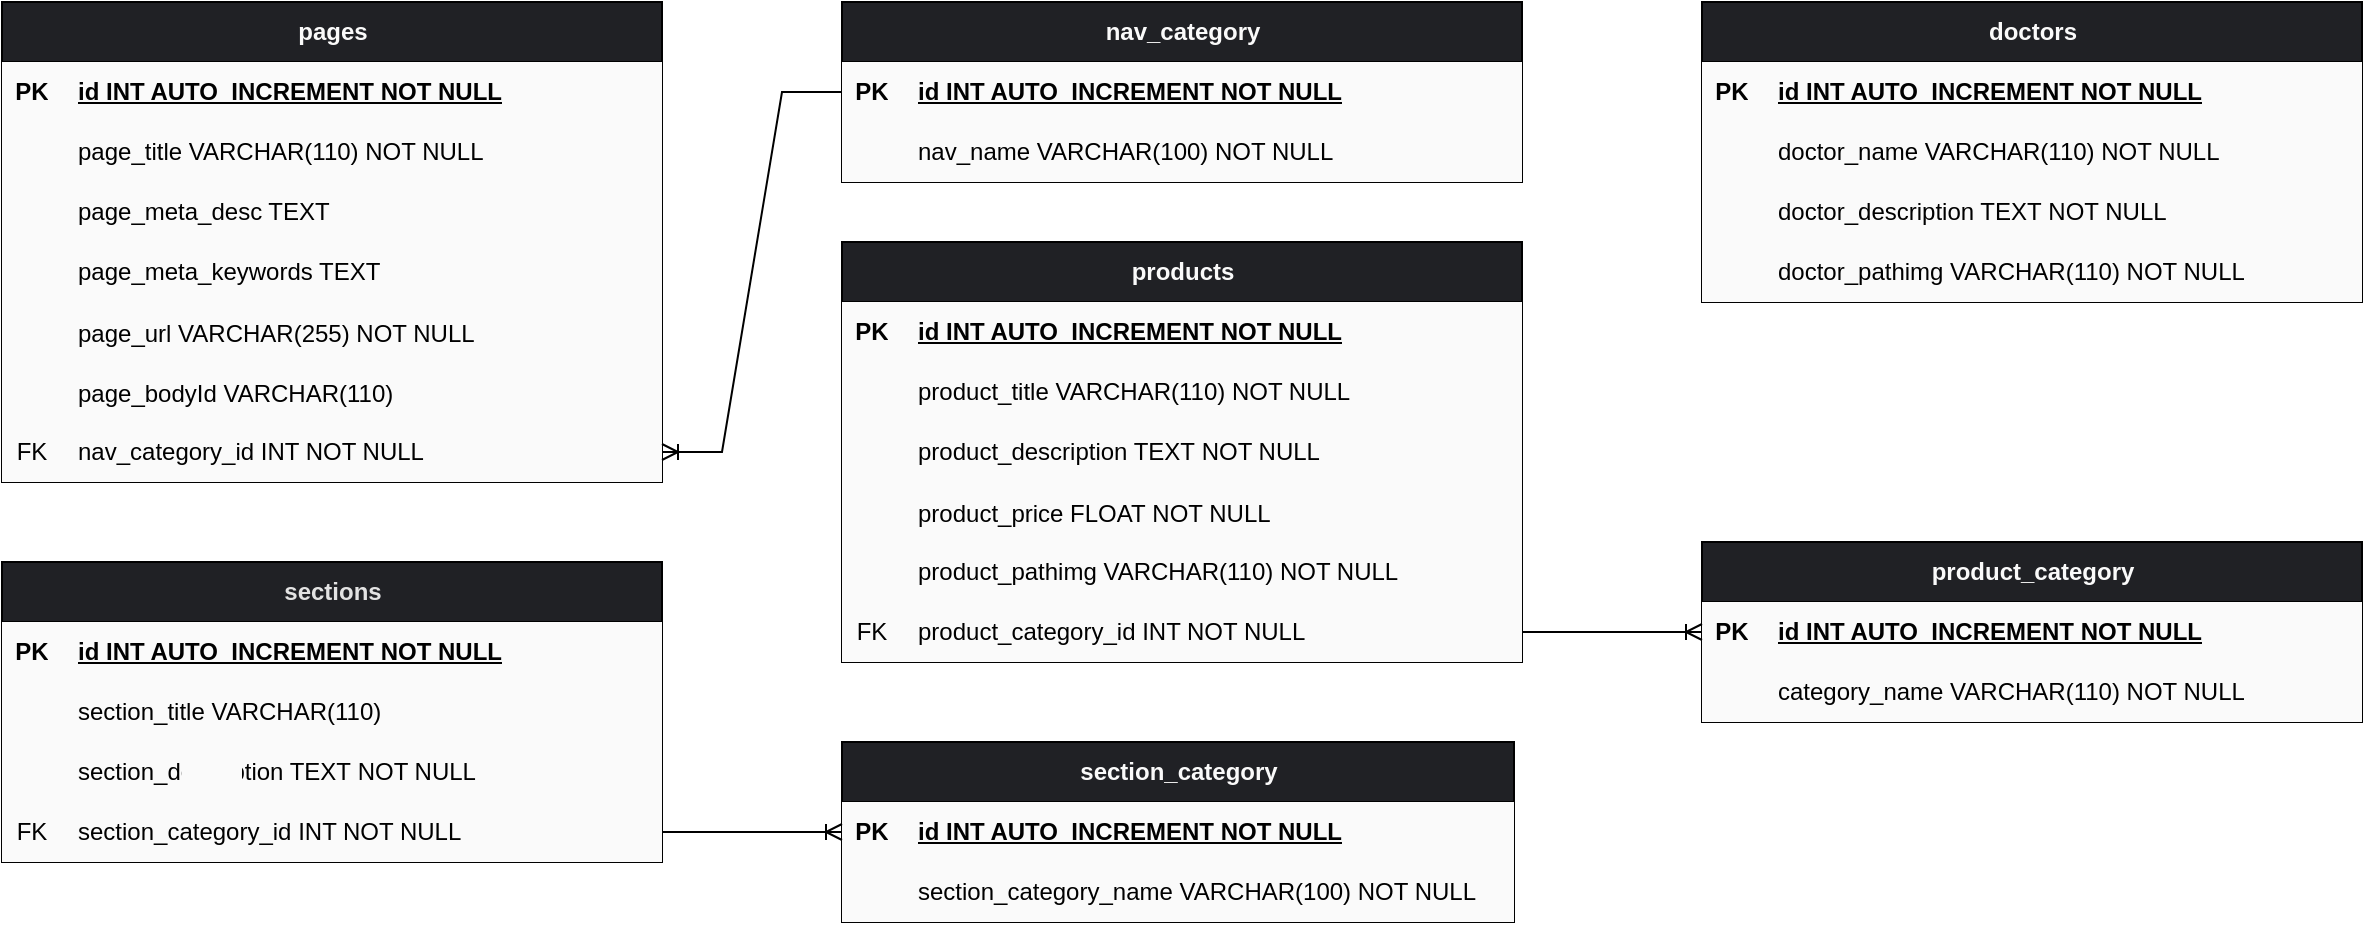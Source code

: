 <mxfile version="23.1.1" type="device">
  <diagram name="Page-1" id="jvLMgW2qh89p9YElOxy1">
    <mxGraphModel dx="1805" dy="829" grid="1" gridSize="10" guides="1" tooltips="1" connect="1" arrows="1" fold="1" page="1" pageScale="1" pageWidth="827" pageHeight="1169" math="0" shadow="0">
      <root>
        <mxCell id="0" />
        <mxCell id="1" parent="0" />
        <mxCell id="wWix9RE-jAxu2qYLu9UM-1" value="&lt;font color=&quot;#fafafa&quot;&gt;doctors&lt;/font&gt;" style="shape=table;startSize=30;container=1;collapsible=1;childLayout=tableLayout;fixedRows=1;rowLines=0;fontStyle=1;align=center;resizeLast=1;html=1;fillColor=#202125;" parent="1" vertex="1">
          <mxGeometry x="870" y="40" width="330" height="150" as="geometry" />
        </mxCell>
        <mxCell id="wWix9RE-jAxu2qYLu9UM-2" value="" style="shape=tableRow;horizontal=0;startSize=0;swimlaneHead=0;swimlaneBody=0;fillColor=none;collapsible=0;dropTarget=0;points=[[0,0.5],[1,0.5]];portConstraint=eastwest;top=0;left=0;right=0;bottom=1;" parent="wWix9RE-jAxu2qYLu9UM-1" vertex="1">
          <mxGeometry y="30" width="330" height="30" as="geometry" />
        </mxCell>
        <mxCell id="wWix9RE-jAxu2qYLu9UM-3" value="PK" style="shape=partialRectangle;connectable=0;fillColor=#FAFAFA;top=0;left=0;bottom=0;right=0;fontStyle=1;overflow=hidden;whiteSpace=wrap;html=1;" parent="wWix9RE-jAxu2qYLu9UM-2" vertex="1">
          <mxGeometry width="30" height="30" as="geometry">
            <mxRectangle width="30" height="30" as="alternateBounds" />
          </mxGeometry>
        </mxCell>
        <mxCell id="wWix9RE-jAxu2qYLu9UM-4" value="id INT AUTO_INCREMENT NOT NULL" style="shape=partialRectangle;connectable=0;fillColor=#FAFAFA;top=0;left=0;bottom=0;right=0;align=left;spacingLeft=6;fontStyle=5;overflow=hidden;whiteSpace=wrap;html=1;" parent="wWix9RE-jAxu2qYLu9UM-2" vertex="1">
          <mxGeometry x="30" width="300" height="30" as="geometry">
            <mxRectangle width="300" height="30" as="alternateBounds" />
          </mxGeometry>
        </mxCell>
        <mxCell id="wWix9RE-jAxu2qYLu9UM-5" value="" style="shape=tableRow;horizontal=0;startSize=0;swimlaneHead=0;swimlaneBody=0;fillColor=none;collapsible=0;dropTarget=0;points=[[0,0.5],[1,0.5]];portConstraint=eastwest;top=0;left=0;right=0;bottom=0;" parent="wWix9RE-jAxu2qYLu9UM-1" vertex="1">
          <mxGeometry y="60" width="330" height="30" as="geometry" />
        </mxCell>
        <mxCell id="wWix9RE-jAxu2qYLu9UM-6" value="" style="shape=partialRectangle;connectable=0;fillColor=#FAFAFA;top=0;left=0;bottom=0;right=0;editable=1;overflow=hidden;whiteSpace=wrap;html=1;" parent="wWix9RE-jAxu2qYLu9UM-5" vertex="1">
          <mxGeometry width="30" height="30" as="geometry">
            <mxRectangle width="30" height="30" as="alternateBounds" />
          </mxGeometry>
        </mxCell>
        <mxCell id="wWix9RE-jAxu2qYLu9UM-7" value="doctor_name VARCHAR(110)&amp;nbsp;NOT NULL" style="shape=partialRectangle;connectable=0;fillColor=#FAFAFA;top=0;left=0;bottom=0;right=0;align=left;spacingLeft=6;overflow=hidden;whiteSpace=wrap;html=1;" parent="wWix9RE-jAxu2qYLu9UM-5" vertex="1">
          <mxGeometry x="30" width="300" height="30" as="geometry">
            <mxRectangle width="300" height="30" as="alternateBounds" />
          </mxGeometry>
        </mxCell>
        <mxCell id="wWix9RE-jAxu2qYLu9UM-8" value="" style="shape=tableRow;horizontal=0;startSize=0;swimlaneHead=0;swimlaneBody=0;fillColor=none;collapsible=0;dropTarget=0;points=[[0,0.5],[1,0.5]];portConstraint=eastwest;top=0;left=0;right=0;bottom=0;" parent="wWix9RE-jAxu2qYLu9UM-1" vertex="1">
          <mxGeometry y="90" width="330" height="30" as="geometry" />
        </mxCell>
        <mxCell id="wWix9RE-jAxu2qYLu9UM-9" value="" style="shape=partialRectangle;connectable=0;fillColor=#FAFAFA;top=0;left=0;bottom=0;right=0;editable=1;overflow=hidden;whiteSpace=wrap;html=1;" parent="wWix9RE-jAxu2qYLu9UM-8" vertex="1">
          <mxGeometry width="30" height="30" as="geometry">
            <mxRectangle width="30" height="30" as="alternateBounds" />
          </mxGeometry>
        </mxCell>
        <mxCell id="wWix9RE-jAxu2qYLu9UM-10" value="doctor_description TEXT&amp;nbsp;NOT NULL" style="shape=partialRectangle;connectable=0;fillColor=#FAFAFA;top=0;left=0;bottom=0;right=0;align=left;spacingLeft=6;overflow=hidden;whiteSpace=wrap;html=1;" parent="wWix9RE-jAxu2qYLu9UM-8" vertex="1">
          <mxGeometry x="30" width="300" height="30" as="geometry">
            <mxRectangle width="300" height="30" as="alternateBounds" />
          </mxGeometry>
        </mxCell>
        <mxCell id="wWix9RE-jAxu2qYLu9UM-11" value="" style="shape=tableRow;horizontal=0;startSize=0;swimlaneHead=0;swimlaneBody=0;fillColor=none;collapsible=0;dropTarget=0;points=[[0,0.5],[1,0.5]];portConstraint=eastwest;top=0;left=0;right=0;bottom=0;" parent="wWix9RE-jAxu2qYLu9UM-1" vertex="1">
          <mxGeometry y="120" width="330" height="30" as="geometry" />
        </mxCell>
        <mxCell id="wWix9RE-jAxu2qYLu9UM-12" value="" style="shape=partialRectangle;connectable=0;fillColor=#FAFAFA;top=0;left=0;bottom=0;right=0;editable=1;overflow=hidden;whiteSpace=wrap;html=1;" parent="wWix9RE-jAxu2qYLu9UM-11" vertex="1">
          <mxGeometry width="30" height="30" as="geometry">
            <mxRectangle width="30" height="30" as="alternateBounds" />
          </mxGeometry>
        </mxCell>
        <mxCell id="wWix9RE-jAxu2qYLu9UM-13" value="doctor_pathimg VARCHAR(110)&amp;nbsp;NOT NULL" style="shape=partialRectangle;connectable=0;fillColor=#FAFAFA;top=0;left=0;bottom=0;right=0;align=left;spacingLeft=6;overflow=hidden;whiteSpace=wrap;html=1;" parent="wWix9RE-jAxu2qYLu9UM-11" vertex="1">
          <mxGeometry x="30" width="300" height="30" as="geometry">
            <mxRectangle width="300" height="30" as="alternateBounds" />
          </mxGeometry>
        </mxCell>
        <mxCell id="wWix9RE-jAxu2qYLu9UM-14" value="&lt;font color=&quot;#fafafa&quot;&gt;pages&lt;/font&gt;" style="shape=table;startSize=30;container=1;collapsible=1;childLayout=tableLayout;fixedRows=1;rowLines=0;fontStyle=1;align=center;resizeLast=1;html=1;fillColor=#202125;" parent="1" vertex="1">
          <mxGeometry x="20" y="40" width="330" height="240" as="geometry" />
        </mxCell>
        <mxCell id="wWix9RE-jAxu2qYLu9UM-15" value="" style="shape=tableRow;horizontal=0;startSize=0;swimlaneHead=0;swimlaneBody=0;fillColor=none;collapsible=0;dropTarget=0;points=[[0,0.5],[1,0.5]];portConstraint=eastwest;top=0;left=0;right=0;bottom=1;" parent="wWix9RE-jAxu2qYLu9UM-14" vertex="1">
          <mxGeometry y="30" width="330" height="30" as="geometry" />
        </mxCell>
        <mxCell id="wWix9RE-jAxu2qYLu9UM-16" value="PK" style="shape=partialRectangle;connectable=0;fillColor=#FAFAFA;top=0;left=0;bottom=0;right=0;fontStyle=1;overflow=hidden;whiteSpace=wrap;html=1;strokeColor=#121212;" parent="wWix9RE-jAxu2qYLu9UM-15" vertex="1">
          <mxGeometry width="30" height="30" as="geometry">
            <mxRectangle width="30" height="30" as="alternateBounds" />
          </mxGeometry>
        </mxCell>
        <mxCell id="wWix9RE-jAxu2qYLu9UM-17" value="id INT AUTO_INCREMENT NOT NULL" style="shape=partialRectangle;connectable=0;fillColor=#FAFAFA;top=0;left=0;bottom=0;right=0;align=left;spacingLeft=6;fontStyle=5;overflow=hidden;whiteSpace=wrap;html=1;strokeColor=#121212;" parent="wWix9RE-jAxu2qYLu9UM-15" vertex="1">
          <mxGeometry x="30" width="300" height="30" as="geometry">
            <mxRectangle width="300" height="30" as="alternateBounds" />
          </mxGeometry>
        </mxCell>
        <mxCell id="wWix9RE-jAxu2qYLu9UM-18" value="" style="shape=tableRow;horizontal=0;startSize=0;swimlaneHead=0;swimlaneBody=0;fillColor=none;collapsible=0;dropTarget=0;points=[[0,0.5],[1,0.5]];portConstraint=eastwest;top=0;left=0;right=0;bottom=0;" parent="wWix9RE-jAxu2qYLu9UM-14" vertex="1">
          <mxGeometry y="60" width="330" height="30" as="geometry" />
        </mxCell>
        <mxCell id="wWix9RE-jAxu2qYLu9UM-19" value="" style="shape=partialRectangle;connectable=0;fillColor=#FAFAFA;top=0;left=0;bottom=0;right=0;editable=1;overflow=hidden;whiteSpace=wrap;html=1;strokeColor=#121212;" parent="wWix9RE-jAxu2qYLu9UM-18" vertex="1">
          <mxGeometry width="30" height="30" as="geometry">
            <mxRectangle width="30" height="30" as="alternateBounds" />
          </mxGeometry>
        </mxCell>
        <mxCell id="wWix9RE-jAxu2qYLu9UM-20" value="page_title VARCHAR(110)&amp;nbsp;NOT NULL" style="shape=partialRectangle;connectable=0;fillColor=#FAFAFA;top=0;left=0;bottom=0;right=0;align=left;spacingLeft=6;overflow=hidden;whiteSpace=wrap;html=1;strokeColor=#121212;" parent="wWix9RE-jAxu2qYLu9UM-18" vertex="1">
          <mxGeometry x="30" width="300" height="30" as="geometry">
            <mxRectangle width="300" height="30" as="alternateBounds" />
          </mxGeometry>
        </mxCell>
        <mxCell id="wWix9RE-jAxu2qYLu9UM-21" value="" style="shape=tableRow;horizontal=0;startSize=0;swimlaneHead=0;swimlaneBody=0;fillColor=none;collapsible=0;dropTarget=0;points=[[0,0.5],[1,0.5]];portConstraint=eastwest;top=0;left=0;right=0;bottom=0;" parent="wWix9RE-jAxu2qYLu9UM-14" vertex="1">
          <mxGeometry y="90" width="330" height="30" as="geometry" />
        </mxCell>
        <mxCell id="wWix9RE-jAxu2qYLu9UM-22" value="" style="shape=partialRectangle;connectable=0;fillColor=#FAFAFA;top=0;left=0;bottom=0;right=0;editable=1;overflow=hidden;whiteSpace=wrap;html=1;strokeColor=#121212;" parent="wWix9RE-jAxu2qYLu9UM-21" vertex="1">
          <mxGeometry width="30" height="30" as="geometry">
            <mxRectangle width="30" height="30" as="alternateBounds" />
          </mxGeometry>
        </mxCell>
        <mxCell id="wWix9RE-jAxu2qYLu9UM-23" value="page_meta_desc TEXT" style="shape=partialRectangle;connectable=0;fillColor=#FAFAFA;top=0;left=0;bottom=0;right=0;align=left;spacingLeft=6;overflow=hidden;whiteSpace=wrap;html=1;strokeColor=#121212;" parent="wWix9RE-jAxu2qYLu9UM-21" vertex="1">
          <mxGeometry x="30" width="300" height="30" as="geometry">
            <mxRectangle width="300" height="30" as="alternateBounds" />
          </mxGeometry>
        </mxCell>
        <mxCell id="wWix9RE-jAxu2qYLu9UM-24" value="" style="shape=tableRow;horizontal=0;startSize=0;swimlaneHead=0;swimlaneBody=0;fillColor=none;collapsible=0;dropTarget=0;points=[[0,0.5],[1,0.5]];portConstraint=eastwest;top=0;left=0;right=0;bottom=0;" parent="wWix9RE-jAxu2qYLu9UM-14" vertex="1">
          <mxGeometry y="120" width="330" height="30" as="geometry" />
        </mxCell>
        <mxCell id="wWix9RE-jAxu2qYLu9UM-25" value="" style="shape=partialRectangle;connectable=0;fillColor=#FAFAFA;top=0;left=0;bottom=0;right=0;editable=1;overflow=hidden;whiteSpace=wrap;html=1;strokeColor=#121212;" parent="wWix9RE-jAxu2qYLu9UM-24" vertex="1">
          <mxGeometry width="30" height="30" as="geometry">
            <mxRectangle width="30" height="30" as="alternateBounds" />
          </mxGeometry>
        </mxCell>
        <mxCell id="wWix9RE-jAxu2qYLu9UM-26" value="page_meta_keywords TEXT" style="shape=partialRectangle;connectable=0;fillColor=#FAFAFA;top=0;left=0;bottom=0;right=0;align=left;spacingLeft=6;overflow=hidden;whiteSpace=wrap;html=1;strokeColor=#121212;" parent="wWix9RE-jAxu2qYLu9UM-24" vertex="1">
          <mxGeometry x="30" width="300" height="30" as="geometry">
            <mxRectangle width="300" height="30" as="alternateBounds" />
          </mxGeometry>
        </mxCell>
        <mxCell id="wWix9RE-jAxu2qYLu9UM-27" value="" style="shape=tableRow;horizontal=0;startSize=0;swimlaneHead=0;swimlaneBody=0;fillColor=none;collapsible=0;dropTarget=0;points=[[0,0.5],[1,0.5]];portConstraint=eastwest;top=0;left=0;right=0;bottom=0;" parent="wWix9RE-jAxu2qYLu9UM-14" vertex="1">
          <mxGeometry y="150" width="330" height="30" as="geometry" />
        </mxCell>
        <mxCell id="wWix9RE-jAxu2qYLu9UM-28" value="" style="shape=partialRectangle;connectable=0;fillColor=#FAFAFA;top=0;left=0;bottom=0;right=0;editable=1;overflow=hidden;strokeColor=#121212;" parent="wWix9RE-jAxu2qYLu9UM-27" vertex="1">
          <mxGeometry width="30" height="30" as="geometry">
            <mxRectangle width="30" height="30" as="alternateBounds" />
          </mxGeometry>
        </mxCell>
        <mxCell id="wWix9RE-jAxu2qYLu9UM-29" value="page_url VARCHAR(255) NOT NULL" style="shape=partialRectangle;connectable=0;fillColor=#FAFAFA;top=0;left=0;bottom=0;right=0;align=left;spacingLeft=6;overflow=hidden;strokeColor=#121212;" parent="wWix9RE-jAxu2qYLu9UM-27" vertex="1">
          <mxGeometry x="30" width="300" height="30" as="geometry">
            <mxRectangle width="300" height="30" as="alternateBounds" />
          </mxGeometry>
        </mxCell>
        <mxCell id="wWix9RE-jAxu2qYLu9UM-30" value="" style="shape=tableRow;horizontal=0;startSize=0;swimlaneHead=0;swimlaneBody=0;fillColor=none;collapsible=0;dropTarget=0;points=[[0,0.5],[1,0.5]];portConstraint=eastwest;top=0;left=0;right=0;bottom=0;" parent="wWix9RE-jAxu2qYLu9UM-14" vertex="1">
          <mxGeometry y="180" width="330" height="30" as="geometry" />
        </mxCell>
        <mxCell id="wWix9RE-jAxu2qYLu9UM-31" value="" style="shape=partialRectangle;connectable=0;fillColor=#FAFAFA;top=0;left=0;bottom=0;right=0;editable=1;overflow=hidden;strokeColor=#121212;" parent="wWix9RE-jAxu2qYLu9UM-30" vertex="1">
          <mxGeometry width="30" height="30" as="geometry">
            <mxRectangle width="30" height="30" as="alternateBounds" />
          </mxGeometry>
        </mxCell>
        <mxCell id="wWix9RE-jAxu2qYLu9UM-32" value="page_bodyId VARCHAR(110)" style="shape=partialRectangle;connectable=0;fillColor=#FAFAFA;top=0;left=0;bottom=0;right=0;align=left;spacingLeft=6;overflow=hidden;strokeColor=#121212;" parent="wWix9RE-jAxu2qYLu9UM-30" vertex="1">
          <mxGeometry x="30" width="300" height="30" as="geometry">
            <mxRectangle width="300" height="30" as="alternateBounds" />
          </mxGeometry>
        </mxCell>
        <mxCell id="wWix9RE-jAxu2qYLu9UM-33" value="" style="shape=tableRow;horizontal=0;startSize=0;swimlaneHead=0;swimlaneBody=0;fillColor=none;collapsible=0;dropTarget=0;points=[[0,0.5],[1,0.5]];portConstraint=eastwest;top=0;left=0;right=0;bottom=0;" parent="wWix9RE-jAxu2qYLu9UM-14" vertex="1">
          <mxGeometry y="210" width="330" height="30" as="geometry" />
        </mxCell>
        <mxCell id="wWix9RE-jAxu2qYLu9UM-34" value="FK" style="shape=partialRectangle;connectable=0;fillColor=#FAFAFA;top=0;left=0;bottom=0;right=0;fontStyle=0;overflow=hidden;whiteSpace=wrap;html=1;strokeColor=#121212;" parent="wWix9RE-jAxu2qYLu9UM-33" vertex="1">
          <mxGeometry width="30" height="30" as="geometry">
            <mxRectangle width="30" height="30" as="alternateBounds" />
          </mxGeometry>
        </mxCell>
        <mxCell id="wWix9RE-jAxu2qYLu9UM-35" value="nav_category_id INT NOT NULL" style="shape=partialRectangle;connectable=0;fillColor=#FAFAFA;top=0;left=0;bottom=0;right=0;align=left;spacingLeft=6;fontStyle=0;overflow=hidden;whiteSpace=wrap;html=1;strokeColor=#121212;" parent="wWix9RE-jAxu2qYLu9UM-33" vertex="1">
          <mxGeometry x="30" width="300" height="30" as="geometry">
            <mxRectangle width="300" height="30" as="alternateBounds" />
          </mxGeometry>
        </mxCell>
        <mxCell id="wWix9RE-jAxu2qYLu9UM-45" value="&lt;font color=&quot;#fafafa&quot;&gt;nav_category&lt;/font&gt;" style="shape=table;startSize=30;container=1;collapsible=1;childLayout=tableLayout;fixedRows=1;rowLines=0;fontStyle=1;align=center;resizeLast=1;html=1;fillColor=#202125;" parent="1" vertex="1">
          <mxGeometry x="440" y="40" width="340" height="90" as="geometry" />
        </mxCell>
        <mxCell id="wWix9RE-jAxu2qYLu9UM-46" value="" style="shape=tableRow;horizontal=0;startSize=0;swimlaneHead=0;swimlaneBody=0;fillColor=none;collapsible=0;dropTarget=0;points=[[0,0.5],[1,0.5]];portConstraint=eastwest;top=0;left=0;right=0;bottom=1;" parent="wWix9RE-jAxu2qYLu9UM-45" vertex="1">
          <mxGeometry y="30" width="340" height="30" as="geometry" />
        </mxCell>
        <mxCell id="wWix9RE-jAxu2qYLu9UM-47" value="PK" style="shape=partialRectangle;connectable=0;fillColor=#FAFAFA;top=0;left=0;bottom=0;right=0;fontStyle=1;overflow=hidden;whiteSpace=wrap;html=1;" parent="wWix9RE-jAxu2qYLu9UM-46" vertex="1">
          <mxGeometry width="30" height="30" as="geometry">
            <mxRectangle width="30" height="30" as="alternateBounds" />
          </mxGeometry>
        </mxCell>
        <mxCell id="wWix9RE-jAxu2qYLu9UM-48" value="id INT AUTO_INCREMENT NOT NULL" style="shape=partialRectangle;connectable=0;fillColor=#FAFAFA;top=0;left=0;bottom=0;right=0;align=left;spacingLeft=6;fontStyle=5;overflow=hidden;whiteSpace=wrap;html=1;" parent="wWix9RE-jAxu2qYLu9UM-46" vertex="1">
          <mxGeometry x="30" width="310" height="30" as="geometry">
            <mxRectangle width="310" height="30" as="alternateBounds" />
          </mxGeometry>
        </mxCell>
        <mxCell id="wWix9RE-jAxu2qYLu9UM-49" value="" style="shape=tableRow;horizontal=0;startSize=0;swimlaneHead=0;swimlaneBody=0;fillColor=none;collapsible=0;dropTarget=0;points=[[0,0.5],[1,0.5]];portConstraint=eastwest;top=0;left=0;right=0;bottom=0;" parent="wWix9RE-jAxu2qYLu9UM-45" vertex="1">
          <mxGeometry y="60" width="340" height="30" as="geometry" />
        </mxCell>
        <mxCell id="wWix9RE-jAxu2qYLu9UM-50" value="" style="shape=partialRectangle;connectable=0;fillColor=#FAFAFA;top=0;left=0;bottom=0;right=0;editable=1;overflow=hidden;whiteSpace=wrap;html=1;" parent="wWix9RE-jAxu2qYLu9UM-49" vertex="1">
          <mxGeometry width="30" height="30" as="geometry">
            <mxRectangle width="30" height="30" as="alternateBounds" />
          </mxGeometry>
        </mxCell>
        <mxCell id="wWix9RE-jAxu2qYLu9UM-51" value="nav_name VARCHAR(100)&amp;nbsp;NOT NULL" style="shape=partialRectangle;connectable=0;fillColor=#FAFAFA;top=0;left=0;bottom=0;right=0;align=left;spacingLeft=6;overflow=hidden;whiteSpace=wrap;html=1;" parent="wWix9RE-jAxu2qYLu9UM-49" vertex="1">
          <mxGeometry x="30" width="310" height="30" as="geometry">
            <mxRectangle width="310" height="30" as="alternateBounds" />
          </mxGeometry>
        </mxCell>
        <mxCell id="wWix9RE-jAxu2qYLu9UM-72" value="&lt;font color=&quot;#e3e3e3&quot;&gt;sections&lt;/font&gt;" style="shape=table;startSize=30;container=1;collapsible=1;childLayout=tableLayout;fixedRows=1;rowLines=0;fontStyle=1;align=center;resizeLast=1;html=1;fillColor=#202125;" parent="1" vertex="1">
          <mxGeometry x="20" y="320" width="330" height="150" as="geometry" />
        </mxCell>
        <mxCell id="wWix9RE-jAxu2qYLu9UM-73" value="" style="shape=tableRow;horizontal=0;startSize=0;swimlaneHead=0;swimlaneBody=0;fillColor=#FAFAFA;collapsible=0;dropTarget=0;points=[[0,0.5],[1,0.5]];portConstraint=eastwest;top=0;left=0;right=0;bottom=1;" parent="wWix9RE-jAxu2qYLu9UM-72" vertex="1">
          <mxGeometry y="30" width="330" height="30" as="geometry" />
        </mxCell>
        <mxCell id="wWix9RE-jAxu2qYLu9UM-74" value="PK" style="shape=partialRectangle;connectable=0;fillColor=#FAFAFA;top=0;left=0;bottom=0;right=0;fontStyle=1;overflow=hidden;whiteSpace=wrap;html=1;" parent="wWix9RE-jAxu2qYLu9UM-73" vertex="1">
          <mxGeometry width="30" height="30" as="geometry">
            <mxRectangle width="30" height="30" as="alternateBounds" />
          </mxGeometry>
        </mxCell>
        <mxCell id="wWix9RE-jAxu2qYLu9UM-75" value="id INT AUTO_INCREMENT NOT NULL" style="shape=partialRectangle;connectable=0;fillColor=#FAFAFA;top=0;left=0;bottom=0;right=0;align=left;spacingLeft=6;fontStyle=5;overflow=hidden;whiteSpace=wrap;html=1;" parent="wWix9RE-jAxu2qYLu9UM-73" vertex="1">
          <mxGeometry x="30" width="300" height="30" as="geometry">
            <mxRectangle width="300" height="30" as="alternateBounds" />
          </mxGeometry>
        </mxCell>
        <mxCell id="wWix9RE-jAxu2qYLu9UM-76" value="" style="shape=tableRow;horizontal=0;startSize=0;swimlaneHead=0;swimlaneBody=0;fillColor=#FAFAFA;collapsible=0;dropTarget=0;points=[[0,0.5],[1,0.5]];portConstraint=eastwest;top=0;left=0;right=0;bottom=0;" parent="wWix9RE-jAxu2qYLu9UM-72" vertex="1">
          <mxGeometry y="60" width="330" height="30" as="geometry" />
        </mxCell>
        <mxCell id="wWix9RE-jAxu2qYLu9UM-77" value="" style="shape=partialRectangle;connectable=0;fillColor=#FAFAFA;top=0;left=0;bottom=0;right=0;editable=1;overflow=hidden;whiteSpace=wrap;html=1;" parent="wWix9RE-jAxu2qYLu9UM-76" vertex="1">
          <mxGeometry width="30" height="30" as="geometry">
            <mxRectangle width="30" height="30" as="alternateBounds" />
          </mxGeometry>
        </mxCell>
        <mxCell id="wWix9RE-jAxu2qYLu9UM-78" value="section_title VARCHAR(110)" style="shape=partialRectangle;connectable=0;fillColor=#FAFAFA;top=0;left=0;bottom=0;right=0;align=left;spacingLeft=6;overflow=hidden;whiteSpace=wrap;html=1;" parent="wWix9RE-jAxu2qYLu9UM-76" vertex="1">
          <mxGeometry x="30" width="300" height="30" as="geometry">
            <mxRectangle width="300" height="30" as="alternateBounds" />
          </mxGeometry>
        </mxCell>
        <mxCell id="wWix9RE-jAxu2qYLu9UM-79" value="" style="shape=tableRow;horizontal=0;startSize=0;swimlaneHead=0;swimlaneBody=0;fillColor=#FAFAFA;collapsible=0;dropTarget=0;points=[[0,0.5],[1,0.5]];portConstraint=eastwest;top=0;left=0;right=0;bottom=0;" parent="wWix9RE-jAxu2qYLu9UM-72" vertex="1">
          <mxGeometry y="90" width="330" height="30" as="geometry" />
        </mxCell>
        <mxCell id="wWix9RE-jAxu2qYLu9UM-80" value="" style="shape=partialRectangle;connectable=0;fillColor=#FAFAFA;top=0;left=0;bottom=0;right=0;editable=1;overflow=hidden;whiteSpace=wrap;html=1;" parent="wWix9RE-jAxu2qYLu9UM-79" vertex="1">
          <mxGeometry width="30" height="30" as="geometry">
            <mxRectangle width="30" height="30" as="alternateBounds" />
          </mxGeometry>
        </mxCell>
        <mxCell id="wWix9RE-jAxu2qYLu9UM-81" value="section_description TEXT&amp;nbsp;NOT NULL" style="shape=partialRectangle;connectable=0;fillColor=#FAFAFA;top=0;left=0;bottom=0;right=0;align=left;spacingLeft=6;overflow=hidden;whiteSpace=wrap;html=1;" parent="wWix9RE-jAxu2qYLu9UM-79" vertex="1">
          <mxGeometry x="30" width="300" height="30" as="geometry">
            <mxRectangle width="300" height="30" as="alternateBounds" />
          </mxGeometry>
        </mxCell>
        <mxCell id="wWix9RE-jAxu2qYLu9UM-119" value="" style="shape=tableRow;horizontal=0;startSize=0;swimlaneHead=0;swimlaneBody=0;fillColor=#FAFAFA;collapsible=0;dropTarget=0;points=[[0,0.5],[1,0.5]];portConstraint=eastwest;top=0;left=0;right=0;bottom=0;" parent="wWix9RE-jAxu2qYLu9UM-72" vertex="1">
          <mxGeometry y="120" width="330" height="30" as="geometry" />
        </mxCell>
        <mxCell id="wWix9RE-jAxu2qYLu9UM-120" value="FK" style="shape=partialRectangle;connectable=0;fillColor=#FAFAFA;top=0;left=0;bottom=0;right=0;fontStyle=0;overflow=hidden;whiteSpace=wrap;html=1;" parent="wWix9RE-jAxu2qYLu9UM-119" vertex="1">
          <mxGeometry width="30" height="30" as="geometry">
            <mxRectangle width="30" height="30" as="alternateBounds" />
          </mxGeometry>
        </mxCell>
        <mxCell id="wWix9RE-jAxu2qYLu9UM-121" value="section_category_id INT NOT NULL" style="shape=partialRectangle;connectable=0;fillColor=#FAFAFA;top=0;left=0;bottom=0;right=0;align=left;spacingLeft=6;fontStyle=0;overflow=hidden;whiteSpace=wrap;html=1;" parent="wWix9RE-jAxu2qYLu9UM-119" vertex="1">
          <mxGeometry x="30" width="300" height="30" as="geometry">
            <mxRectangle width="300" height="30" as="alternateBounds" />
          </mxGeometry>
        </mxCell>
        <mxCell id="wWix9RE-jAxu2qYLu9UM-85" value="&lt;font color=&quot;#fafafa&quot;&gt;products&lt;/font&gt;" style="shape=table;startSize=30;container=1;collapsible=1;childLayout=tableLayout;fixedRows=1;rowLines=0;fontStyle=1;align=center;resizeLast=1;html=1;fillColor=#202125;" parent="1" vertex="1">
          <mxGeometry x="440" y="160" width="340" height="210" as="geometry" />
        </mxCell>
        <mxCell id="wWix9RE-jAxu2qYLu9UM-86" value="" style="shape=tableRow;horizontal=0;startSize=0;swimlaneHead=0;swimlaneBody=0;fillColor=none;collapsible=0;dropTarget=0;points=[[0,0.5],[1,0.5]];portConstraint=eastwest;top=0;left=0;right=0;bottom=1;" parent="wWix9RE-jAxu2qYLu9UM-85" vertex="1">
          <mxGeometry y="30" width="340" height="30" as="geometry" />
        </mxCell>
        <mxCell id="wWix9RE-jAxu2qYLu9UM-87" value="PK" style="shape=partialRectangle;connectable=0;fillColor=#FAFAFA;top=0;left=0;bottom=0;right=0;fontStyle=1;overflow=hidden;whiteSpace=wrap;html=1;" parent="wWix9RE-jAxu2qYLu9UM-86" vertex="1">
          <mxGeometry width="30" height="30" as="geometry">
            <mxRectangle width="30" height="30" as="alternateBounds" />
          </mxGeometry>
        </mxCell>
        <mxCell id="wWix9RE-jAxu2qYLu9UM-88" value="id INT AUTO_INCREMENT NOT NULL" style="shape=partialRectangle;connectable=0;fillColor=#FAFAFA;top=0;left=0;bottom=0;right=0;align=left;spacingLeft=6;fontStyle=5;overflow=hidden;whiteSpace=wrap;html=1;" parent="wWix9RE-jAxu2qYLu9UM-86" vertex="1">
          <mxGeometry x="30" width="310" height="30" as="geometry">
            <mxRectangle width="310" height="30" as="alternateBounds" />
          </mxGeometry>
        </mxCell>
        <mxCell id="wWix9RE-jAxu2qYLu9UM-89" value="" style="shape=tableRow;horizontal=0;startSize=0;swimlaneHead=0;swimlaneBody=0;fillColor=none;collapsible=0;dropTarget=0;points=[[0,0.5],[1,0.5]];portConstraint=eastwest;top=0;left=0;right=0;bottom=0;" parent="wWix9RE-jAxu2qYLu9UM-85" vertex="1">
          <mxGeometry y="60" width="340" height="30" as="geometry" />
        </mxCell>
        <mxCell id="wWix9RE-jAxu2qYLu9UM-90" value="" style="shape=partialRectangle;connectable=0;fillColor=#FAFAFA;top=0;left=0;bottom=0;right=0;editable=1;overflow=hidden;whiteSpace=wrap;html=1;" parent="wWix9RE-jAxu2qYLu9UM-89" vertex="1">
          <mxGeometry width="30" height="30" as="geometry">
            <mxRectangle width="30" height="30" as="alternateBounds" />
          </mxGeometry>
        </mxCell>
        <mxCell id="wWix9RE-jAxu2qYLu9UM-91" value="product_title VARCHAR(110)&amp;nbsp;NOT NULL" style="shape=partialRectangle;connectable=0;fillColor=#FAFAFA;top=0;left=0;bottom=0;right=0;align=left;spacingLeft=6;overflow=hidden;whiteSpace=wrap;html=1;" parent="wWix9RE-jAxu2qYLu9UM-89" vertex="1">
          <mxGeometry x="30" width="310" height="30" as="geometry">
            <mxRectangle width="310" height="30" as="alternateBounds" />
          </mxGeometry>
        </mxCell>
        <mxCell id="wWix9RE-jAxu2qYLu9UM-92" value="" style="shape=tableRow;horizontal=0;startSize=0;swimlaneHead=0;swimlaneBody=0;fillColor=none;collapsible=0;dropTarget=0;points=[[0,0.5],[1,0.5]];portConstraint=eastwest;top=0;left=0;right=0;bottom=0;" parent="wWix9RE-jAxu2qYLu9UM-85" vertex="1">
          <mxGeometry y="90" width="340" height="30" as="geometry" />
        </mxCell>
        <mxCell id="wWix9RE-jAxu2qYLu9UM-93" value="" style="shape=partialRectangle;connectable=0;fillColor=#FAFAFA;top=0;left=0;bottom=0;right=0;editable=1;overflow=hidden;whiteSpace=wrap;html=1;" parent="wWix9RE-jAxu2qYLu9UM-92" vertex="1">
          <mxGeometry width="30" height="30" as="geometry">
            <mxRectangle width="30" height="30" as="alternateBounds" />
          </mxGeometry>
        </mxCell>
        <mxCell id="wWix9RE-jAxu2qYLu9UM-94" value="product_description TEXT&amp;nbsp;NOT NULL" style="shape=partialRectangle;connectable=0;fillColor=#FAFAFA;top=0;left=0;bottom=0;right=0;align=left;spacingLeft=6;overflow=hidden;whiteSpace=wrap;html=1;" parent="wWix9RE-jAxu2qYLu9UM-92" vertex="1">
          <mxGeometry x="30" width="310" height="30" as="geometry">
            <mxRectangle width="310" height="30" as="alternateBounds" />
          </mxGeometry>
        </mxCell>
        <mxCell id="wWix9RE-jAxu2qYLu9UM-126" value="" style="shape=tableRow;horizontal=0;startSize=0;swimlaneHead=0;swimlaneBody=0;fillColor=none;collapsible=0;dropTarget=0;points=[[0,0.5],[1,0.5]];portConstraint=eastwest;top=0;left=0;right=0;bottom=0;" parent="wWix9RE-jAxu2qYLu9UM-85" vertex="1">
          <mxGeometry y="120" width="340" height="30" as="geometry" />
        </mxCell>
        <mxCell id="wWix9RE-jAxu2qYLu9UM-127" value="" style="shape=partialRectangle;connectable=0;fillColor=#FAFAFA;top=0;left=0;bottom=0;right=0;editable=1;overflow=hidden;" parent="wWix9RE-jAxu2qYLu9UM-126" vertex="1">
          <mxGeometry width="30" height="30" as="geometry">
            <mxRectangle width="30" height="30" as="alternateBounds" />
          </mxGeometry>
        </mxCell>
        <mxCell id="wWix9RE-jAxu2qYLu9UM-128" value="product_price FLOAT NOT NULL" style="shape=partialRectangle;connectable=0;fillColor=#FAFAFA;top=0;left=0;bottom=0;right=0;align=left;spacingLeft=6;overflow=hidden;" parent="wWix9RE-jAxu2qYLu9UM-126" vertex="1">
          <mxGeometry x="30" width="310" height="30" as="geometry">
            <mxRectangle width="310" height="30" as="alternateBounds" />
          </mxGeometry>
        </mxCell>
        <mxCell id="wWix9RE-jAxu2qYLu9UM-95" value="" style="shape=tableRow;horizontal=0;startSize=0;swimlaneHead=0;swimlaneBody=0;fillColor=none;collapsible=0;dropTarget=0;points=[[0,0.5],[1,0.5]];portConstraint=eastwest;top=0;left=0;right=0;bottom=0;" parent="wWix9RE-jAxu2qYLu9UM-85" vertex="1">
          <mxGeometry y="150" width="340" height="30" as="geometry" />
        </mxCell>
        <mxCell id="wWix9RE-jAxu2qYLu9UM-96" value="" style="shape=partialRectangle;connectable=0;fillColor=#FAFAFA;top=0;left=0;bottom=0;right=0;editable=1;overflow=hidden;whiteSpace=wrap;html=1;" parent="wWix9RE-jAxu2qYLu9UM-95" vertex="1">
          <mxGeometry width="30" height="30" as="geometry">
            <mxRectangle width="30" height="30" as="alternateBounds" />
          </mxGeometry>
        </mxCell>
        <mxCell id="wWix9RE-jAxu2qYLu9UM-97" value="product_pathimg&amp;nbsp;VARCHAR(110)&amp;nbsp;NOT NULL" style="shape=partialRectangle;connectable=0;fillColor=#FAFAFA;top=0;left=0;bottom=0;right=0;align=left;spacingLeft=6;overflow=hidden;whiteSpace=wrap;html=1;" parent="wWix9RE-jAxu2qYLu9UM-95" vertex="1">
          <mxGeometry x="30" width="310" height="30" as="geometry">
            <mxRectangle width="310" height="30" as="alternateBounds" />
          </mxGeometry>
        </mxCell>
        <mxCell id="wWix9RE-jAxu2qYLu9UM-107" value="" style="shape=tableRow;horizontal=0;startSize=0;swimlaneHead=0;swimlaneBody=0;fillColor=none;collapsible=0;dropTarget=0;points=[[0,0.5],[1,0.5]];portConstraint=eastwest;top=0;left=0;right=0;bottom=0;" parent="wWix9RE-jAxu2qYLu9UM-85" vertex="1">
          <mxGeometry y="180" width="340" height="30" as="geometry" />
        </mxCell>
        <mxCell id="wWix9RE-jAxu2qYLu9UM-108" value="FK" style="shape=partialRectangle;connectable=0;fillColor=#FAFAFA;top=0;left=0;bottom=0;right=0;fontStyle=0;overflow=hidden;whiteSpace=wrap;html=1;" parent="wWix9RE-jAxu2qYLu9UM-107" vertex="1">
          <mxGeometry width="30" height="30" as="geometry">
            <mxRectangle width="30" height="30" as="alternateBounds" />
          </mxGeometry>
        </mxCell>
        <mxCell id="wWix9RE-jAxu2qYLu9UM-109" value="product_category_id INT NOT NULL" style="shape=partialRectangle;connectable=0;fillColor=#FAFAFA;top=0;left=0;bottom=0;right=0;align=left;spacingLeft=6;fontStyle=0;overflow=hidden;whiteSpace=wrap;html=1;" parent="wWix9RE-jAxu2qYLu9UM-107" vertex="1">
          <mxGeometry x="30" width="310" height="30" as="geometry">
            <mxRectangle width="310" height="30" as="alternateBounds" />
          </mxGeometry>
        </mxCell>
        <mxCell id="wWix9RE-jAxu2qYLu9UM-98" value="&lt;font color=&quot;#fafafa&quot;&gt;product_category&lt;/font&gt;" style="shape=table;startSize=30;container=1;collapsible=1;childLayout=tableLayout;fixedRows=1;rowLines=0;fontStyle=1;align=center;resizeLast=1;html=1;fillColor=#202125;" parent="1" vertex="1">
          <mxGeometry x="870" y="310" width="330" height="90" as="geometry" />
        </mxCell>
        <mxCell id="wWix9RE-jAxu2qYLu9UM-99" value="" style="shape=tableRow;horizontal=0;startSize=0;swimlaneHead=0;swimlaneBody=0;fillColor=none;collapsible=0;dropTarget=0;points=[[0,0.5],[1,0.5]];portConstraint=eastwest;top=0;left=0;right=0;bottom=1;" parent="wWix9RE-jAxu2qYLu9UM-98" vertex="1">
          <mxGeometry y="30" width="330" height="30" as="geometry" />
        </mxCell>
        <mxCell id="wWix9RE-jAxu2qYLu9UM-100" value="PK" style="shape=partialRectangle;connectable=0;fillColor=#FAFAFA;top=0;left=0;bottom=0;right=0;fontStyle=1;overflow=hidden;whiteSpace=wrap;html=1;" parent="wWix9RE-jAxu2qYLu9UM-99" vertex="1">
          <mxGeometry width="30" height="30" as="geometry">
            <mxRectangle width="30" height="30" as="alternateBounds" />
          </mxGeometry>
        </mxCell>
        <mxCell id="wWix9RE-jAxu2qYLu9UM-101" value="id INT AUTO_INCREMENT NOT NULL" style="shape=partialRectangle;connectable=0;fillColor=#FAFAFA;top=0;left=0;bottom=0;right=0;align=left;spacingLeft=6;fontStyle=5;overflow=hidden;whiteSpace=wrap;html=1;" parent="wWix9RE-jAxu2qYLu9UM-99" vertex="1">
          <mxGeometry x="30" width="300" height="30" as="geometry">
            <mxRectangle width="300" height="30" as="alternateBounds" />
          </mxGeometry>
        </mxCell>
        <mxCell id="wWix9RE-jAxu2qYLu9UM-102" value="" style="shape=tableRow;horizontal=0;startSize=0;swimlaneHead=0;swimlaneBody=0;fillColor=none;collapsible=0;dropTarget=0;points=[[0,0.5],[1,0.5]];portConstraint=eastwest;top=0;left=0;right=0;bottom=0;" parent="wWix9RE-jAxu2qYLu9UM-98" vertex="1">
          <mxGeometry y="60" width="330" height="30" as="geometry" />
        </mxCell>
        <mxCell id="wWix9RE-jAxu2qYLu9UM-103" value="" style="shape=partialRectangle;connectable=0;fillColor=#FAFAFA;top=0;left=0;bottom=0;right=0;editable=1;overflow=hidden;whiteSpace=wrap;html=1;" parent="wWix9RE-jAxu2qYLu9UM-102" vertex="1">
          <mxGeometry width="30" height="30" as="geometry">
            <mxRectangle width="30" height="30" as="alternateBounds" />
          </mxGeometry>
        </mxCell>
        <mxCell id="wWix9RE-jAxu2qYLu9UM-104" value="category_name VARCHAR(110)&amp;nbsp;NOT NULL" style="shape=partialRectangle;connectable=0;fillColor=#FAFAFA;top=0;left=0;bottom=0;right=0;align=left;spacingLeft=6;overflow=hidden;whiteSpace=wrap;html=1;" parent="wWix9RE-jAxu2qYLu9UM-102" vertex="1">
          <mxGeometry x="30" width="300" height="30" as="geometry">
            <mxRectangle width="300" height="30" as="alternateBounds" />
          </mxGeometry>
        </mxCell>
        <mxCell id="wWix9RE-jAxu2qYLu9UM-112" value="&lt;font color=&quot;#fafafa&quot;&gt;section_category&lt;/font&gt;" style="shape=table;startSize=30;container=1;collapsible=1;childLayout=tableLayout;fixedRows=1;rowLines=0;fontStyle=1;align=center;resizeLast=1;html=1;fillColor=#202125;" parent="1" vertex="1">
          <mxGeometry x="440" y="410" width="336" height="90" as="geometry" />
        </mxCell>
        <mxCell id="wWix9RE-jAxu2qYLu9UM-113" value="" style="shape=tableRow;horizontal=0;startSize=0;swimlaneHead=0;swimlaneBody=0;fillColor=none;collapsible=0;dropTarget=0;points=[[0,0.5],[1,0.5]];portConstraint=eastwest;top=0;left=0;right=0;bottom=1;" parent="wWix9RE-jAxu2qYLu9UM-112" vertex="1">
          <mxGeometry y="30" width="336" height="30" as="geometry" />
        </mxCell>
        <mxCell id="wWix9RE-jAxu2qYLu9UM-114" value="PK" style="shape=partialRectangle;connectable=0;fillColor=#FAFAFA;top=0;left=0;bottom=0;right=0;fontStyle=1;overflow=hidden;whiteSpace=wrap;html=1;" parent="wWix9RE-jAxu2qYLu9UM-113" vertex="1">
          <mxGeometry width="30" height="30" as="geometry">
            <mxRectangle width="30" height="30" as="alternateBounds" />
          </mxGeometry>
        </mxCell>
        <mxCell id="wWix9RE-jAxu2qYLu9UM-115" value="id INT AUTO_INCREMENT NOT NULL" style="shape=partialRectangle;connectable=0;fillColor=#FAFAFA;top=0;left=0;bottom=0;right=0;align=left;spacingLeft=6;fontStyle=5;overflow=hidden;whiteSpace=wrap;html=1;" parent="wWix9RE-jAxu2qYLu9UM-113" vertex="1">
          <mxGeometry x="30" width="306" height="30" as="geometry">
            <mxRectangle width="306" height="30" as="alternateBounds" />
          </mxGeometry>
        </mxCell>
        <mxCell id="wWix9RE-jAxu2qYLu9UM-116" value="" style="shape=tableRow;horizontal=0;startSize=0;swimlaneHead=0;swimlaneBody=0;fillColor=none;collapsible=0;dropTarget=0;points=[[0,0.5],[1,0.5]];portConstraint=eastwest;top=0;left=0;right=0;bottom=0;" parent="wWix9RE-jAxu2qYLu9UM-112" vertex="1">
          <mxGeometry y="60" width="336" height="30" as="geometry" />
        </mxCell>
        <mxCell id="wWix9RE-jAxu2qYLu9UM-117" value="" style="shape=partialRectangle;connectable=0;fillColor=#FAFAFA;top=0;left=0;bottom=0;right=0;editable=1;overflow=hidden;whiteSpace=wrap;html=1;" parent="wWix9RE-jAxu2qYLu9UM-116" vertex="1">
          <mxGeometry width="30" height="30" as="geometry">
            <mxRectangle width="30" height="30" as="alternateBounds" />
          </mxGeometry>
        </mxCell>
        <mxCell id="wWix9RE-jAxu2qYLu9UM-118" value="section_category_name&amp;nbsp;VARCHAR(100)&amp;nbsp;NOT NULL" style="shape=partialRectangle;connectable=0;fillColor=#FAFAFA;top=0;left=0;bottom=0;right=0;align=left;spacingLeft=6;overflow=hidden;whiteSpace=wrap;html=1;" parent="wWix9RE-jAxu2qYLu9UM-116" vertex="1">
          <mxGeometry x="30" width="306" height="30" as="geometry">
            <mxRectangle width="306" height="30" as="alternateBounds" />
          </mxGeometry>
        </mxCell>
        <mxCell id="wWix9RE-jAxu2qYLu9UM-123" value="" style="shape=tableRow;horizontal=0;startSize=0;swimlaneHead=0;swimlaneBody=0;fillColor=none;collapsible=0;dropTarget=0;points=[[0,0.5],[1,0.5]];portConstraint=eastwest;top=0;left=0;right=0;bottom=0;" parent="1" vertex="1">
          <mxGeometry x="110" y="420" width="330" height="30" as="geometry" />
        </mxCell>
        <mxCell id="wWix9RE-jAxu2qYLu9UM-124" value="" style="shape=partialRectangle;connectable=0;fillColor=#FAFAFA;top=0;left=0;bottom=0;right=0;editable=1;overflow=hidden;whiteSpace=wrap;html=1;" parent="wWix9RE-jAxu2qYLu9UM-123" vertex="1">
          <mxGeometry width="30" height="30" as="geometry">
            <mxRectangle width="30" height="30" as="alternateBounds" />
          </mxGeometry>
        </mxCell>
        <mxCell id="i4VHNRrbwEkDNsKiGC7b-4" value="" style="edgeStyle=entityRelationEdgeStyle;fontSize=12;html=1;endArrow=ERoneToMany;rounded=0;entryX=1;entryY=0.5;entryDx=0;entryDy=0;" edge="1" parent="1" source="wWix9RE-jAxu2qYLu9UM-46" target="wWix9RE-jAxu2qYLu9UM-33">
          <mxGeometry width="100" height="100" relative="1" as="geometry">
            <mxPoint x="230" y="730" as="sourcePoint" />
            <mxPoint x="330" y="630" as="targetPoint" />
          </mxGeometry>
        </mxCell>
        <mxCell id="i4VHNRrbwEkDNsKiGC7b-5" value="" style="edgeStyle=entityRelationEdgeStyle;fontSize=12;html=1;endArrow=ERoneToMany;rounded=0;exitX=1;exitY=0.5;exitDx=0;exitDy=0;" edge="1" parent="1" source="wWix9RE-jAxu2qYLu9UM-119" target="wWix9RE-jAxu2qYLu9UM-113">
          <mxGeometry width="100" height="100" relative="1" as="geometry">
            <mxPoint x="350" y="700" as="sourcePoint" />
            <mxPoint x="450" y="600" as="targetPoint" />
          </mxGeometry>
        </mxCell>
        <mxCell id="i4VHNRrbwEkDNsKiGC7b-6" value="" style="edgeStyle=entityRelationEdgeStyle;fontSize=12;html=1;endArrow=ERoneToMany;rounded=0;exitX=1;exitY=0.5;exitDx=0;exitDy=0;" edge="1" parent="1" source="wWix9RE-jAxu2qYLu9UM-107" target="wWix9RE-jAxu2qYLu9UM-99">
          <mxGeometry width="100" height="100" relative="1" as="geometry">
            <mxPoint x="840" y="670" as="sourcePoint" />
            <mxPoint x="940" y="570" as="targetPoint" />
          </mxGeometry>
        </mxCell>
      </root>
    </mxGraphModel>
  </diagram>
</mxfile>

